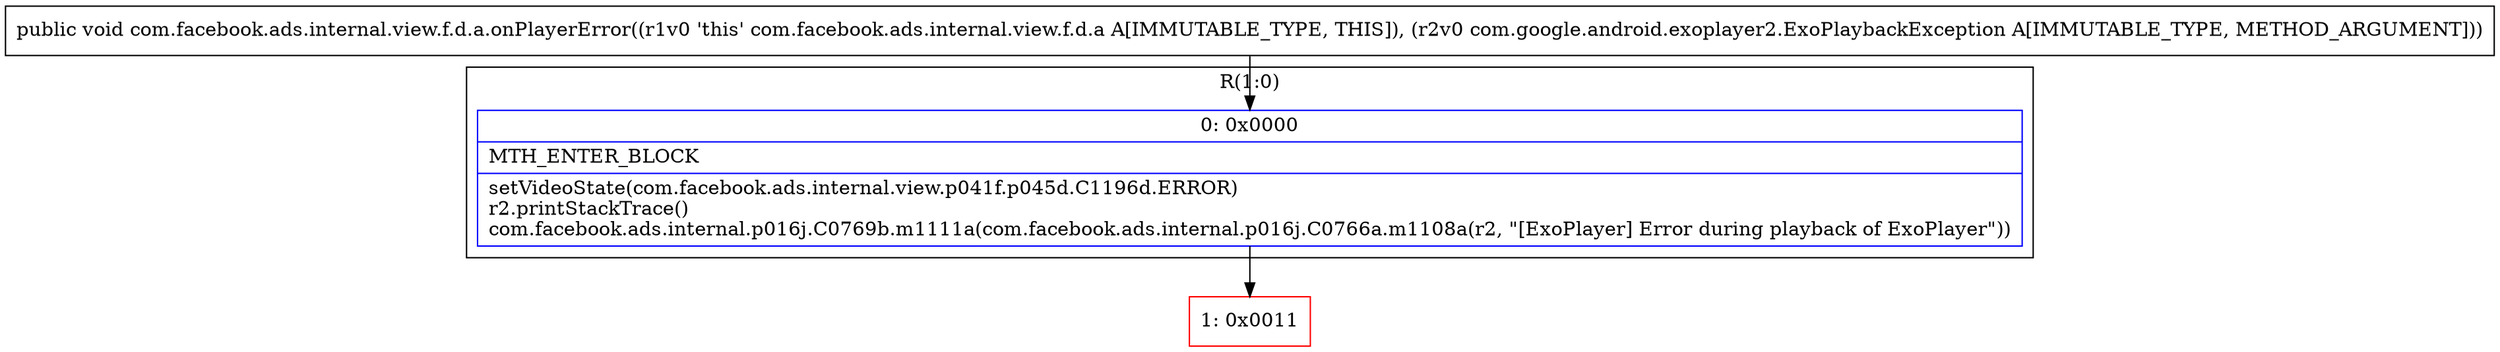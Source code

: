 digraph "CFG forcom.facebook.ads.internal.view.f.d.a.onPlayerError(Lcom\/google\/android\/exoplayer2\/ExoPlaybackException;)V" {
subgraph cluster_Region_955714439 {
label = "R(1:0)";
node [shape=record,color=blue];
Node_0 [shape=record,label="{0\:\ 0x0000|MTH_ENTER_BLOCK\l|setVideoState(com.facebook.ads.internal.view.p041f.p045d.C1196d.ERROR)\lr2.printStackTrace()\lcom.facebook.ads.internal.p016j.C0769b.m1111a(com.facebook.ads.internal.p016j.C0766a.m1108a(r2, \"[ExoPlayer] Error during playback of ExoPlayer\"))\l}"];
}
Node_1 [shape=record,color=red,label="{1\:\ 0x0011}"];
MethodNode[shape=record,label="{public void com.facebook.ads.internal.view.f.d.a.onPlayerError((r1v0 'this' com.facebook.ads.internal.view.f.d.a A[IMMUTABLE_TYPE, THIS]), (r2v0 com.google.android.exoplayer2.ExoPlaybackException A[IMMUTABLE_TYPE, METHOD_ARGUMENT])) }"];
MethodNode -> Node_0;
Node_0 -> Node_1;
}

